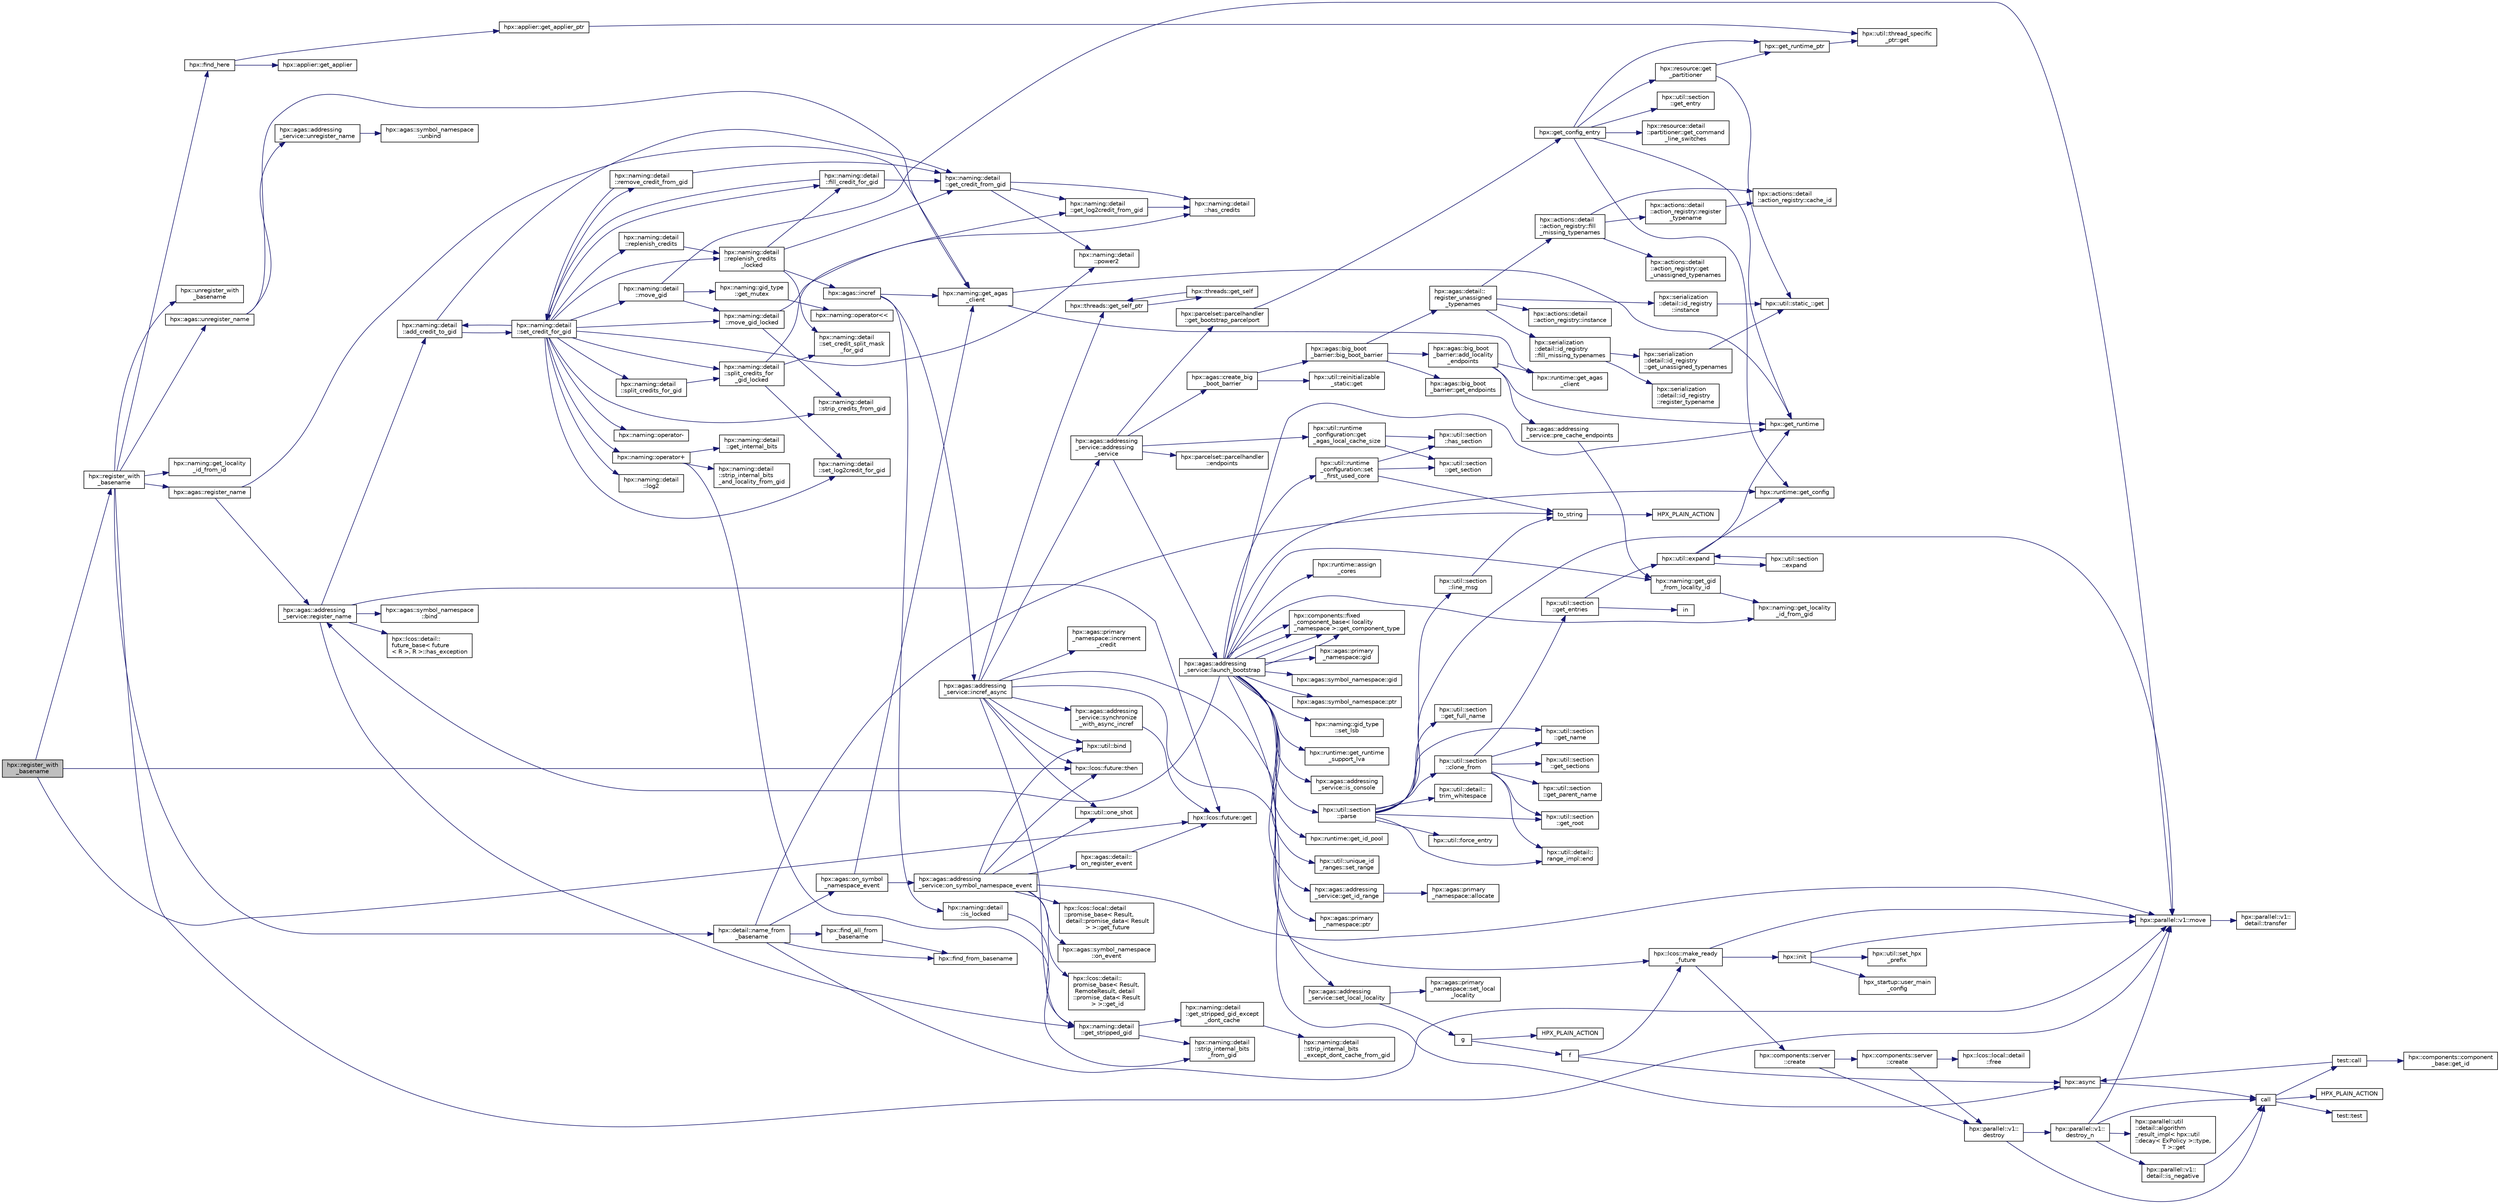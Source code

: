 digraph "hpx::register_with_basename"
{
  edge [fontname="Helvetica",fontsize="10",labelfontname="Helvetica",labelfontsize="10"];
  node [fontname="Helvetica",fontsize="10",shape=record];
  rankdir="LR";
  Node15398 [label="hpx::register_with\l_basename",height=0.2,width=0.4,color="black", fillcolor="grey75", style="filled", fontcolor="black"];
  Node15398 -> Node15399 [color="midnightblue",fontsize="10",style="solid",fontname="Helvetica"];
  Node15399 [label="hpx::lcos::future::then",height=0.2,width=0.4,color="black", fillcolor="white", style="filled",URL="$d0/d33/classhpx_1_1lcos_1_1future.html#a17045dee172c36e208b2cbd400fa8797"];
  Node15398 -> Node15400 [color="midnightblue",fontsize="10",style="solid",fontname="Helvetica"];
  Node15400 [label="hpx::register_with\l_basename",height=0.2,width=0.4,color="black", fillcolor="white", style="filled",URL="$d8/d83/namespacehpx.html#acf88178dc8c98cb0d7396325b3ccffdd",tooltip="Register the given id using the given base name. "];
  Node15400 -> Node15401 [color="midnightblue",fontsize="10",style="solid",fontname="Helvetica"];
  Node15401 [label="hpx::naming::get_locality\l_id_from_id",height=0.2,width=0.4,color="black", fillcolor="white", style="filled",URL="$d4/dc9/namespacehpx_1_1naming.html#af568527a84c2ea192f494afa8a236e8c"];
  Node15400 -> Node15402 [color="midnightblue",fontsize="10",style="solid",fontname="Helvetica"];
  Node15402 [label="hpx::find_here",height=0.2,width=0.4,color="black", fillcolor="white", style="filled",URL="$d8/d83/namespacehpx.html#af07c1b6e26bcdfb1138643a1a2133cf4",tooltip="Return the global id representing this locality. "];
  Node15402 -> Node15403 [color="midnightblue",fontsize="10",style="solid",fontname="Helvetica"];
  Node15403 [label="hpx::applier::get_applier_ptr",height=0.2,width=0.4,color="black", fillcolor="white", style="filled",URL="$d8/dcb/namespacehpx_1_1applier.html#a617483cf2b77ad3a0aa428ade7b35299"];
  Node15403 -> Node15404 [color="midnightblue",fontsize="10",style="solid",fontname="Helvetica"];
  Node15404 [label="hpx::util::thread_specific\l_ptr::get",height=0.2,width=0.4,color="black", fillcolor="white", style="filled",URL="$d4/d4c/structhpx_1_1util_1_1thread__specific__ptr.html#a3b27d8520710478aa41d1f74206bdba9"];
  Node15402 -> Node15405 [color="midnightblue",fontsize="10",style="solid",fontname="Helvetica"];
  Node15405 [label="hpx::applier::get_applier",height=0.2,width=0.4,color="black", fillcolor="white", style="filled",URL="$d8/dcb/namespacehpx_1_1applier.html#aba1147ab54a476403b37f20a39b1e239"];
  Node15400 -> Node15406 [color="midnightblue",fontsize="10",style="solid",fontname="Helvetica"];
  Node15406 [label="hpx::detail::name_from\l_basename",height=0.2,width=0.4,color="black", fillcolor="white", style="filled",URL="$d5/dbe/namespacehpx_1_1detail.html#a17936e745575748af23abfcf86ea8961"];
  Node15406 -> Node15407 [color="midnightblue",fontsize="10",style="solid",fontname="Helvetica"];
  Node15407 [label="to_string",height=0.2,width=0.4,color="black", fillcolor="white", style="filled",URL="$d4/d2c/make__continuation__1615_8cpp.html#acbdae3e81403e1ffc527c18dc1cd51dd"];
  Node15407 -> Node15408 [color="midnightblue",fontsize="10",style="solid",fontname="Helvetica"];
  Node15408 [label="HPX_PLAIN_ACTION",height=0.2,width=0.4,color="black", fillcolor="white", style="filled",URL="$d4/d2c/make__continuation__1615_8cpp.html#a8b2f8a7c58b490fcb1260f36bac46541"];
  Node15406 -> Node15409 [color="midnightblue",fontsize="10",style="solid",fontname="Helvetica"];
  Node15409 [label="hpx::find_all_from\l_basename",height=0.2,width=0.4,color="black", fillcolor="white", style="filled",URL="$d8/d83/namespacehpx.html#acde05ad9cc5b5ed75cc4dccf33537c5a"];
  Node15409 -> Node15410 [color="midnightblue",fontsize="10",style="solid",fontname="Helvetica"];
  Node15410 [label="hpx::find_from_basename",height=0.2,width=0.4,color="black", fillcolor="white", style="filled",URL="$d8/d83/namespacehpx.html#a47c8bdc52ad959f867dc5675f915d3dc"];
  Node15406 -> Node15411 [color="midnightblue",fontsize="10",style="solid",fontname="Helvetica"];
  Node15411 [label="hpx::agas::on_symbol\l_namespace_event",height=0.2,width=0.4,color="black", fillcolor="white", style="filled",URL="$dc/d54/namespacehpx_1_1agas.html#a3d33611dd6e2ec4d76c44953b466b7dc"];
  Node15411 -> Node15412 [color="midnightblue",fontsize="10",style="solid",fontname="Helvetica"];
  Node15412 [label="hpx::naming::get_agas\l_client",height=0.2,width=0.4,color="black", fillcolor="white", style="filled",URL="$d4/dc9/namespacehpx_1_1naming.html#a0408fffd5d34b620712a801b0ae3b032"];
  Node15412 -> Node15413 [color="midnightblue",fontsize="10",style="solid",fontname="Helvetica"];
  Node15413 [label="hpx::get_runtime",height=0.2,width=0.4,color="black", fillcolor="white", style="filled",URL="$d8/d83/namespacehpx.html#aef902cc6c7dd3b9fbadf34d1e850a070"];
  Node15412 -> Node15414 [color="midnightblue",fontsize="10",style="solid",fontname="Helvetica"];
  Node15414 [label="hpx::runtime::get_agas\l_client",height=0.2,width=0.4,color="black", fillcolor="white", style="filled",URL="$d0/d7b/classhpx_1_1runtime.html#aeb5dddd30d6b9861669af8ad44d1a96a"];
  Node15411 -> Node15415 [color="midnightblue",fontsize="10",style="solid",fontname="Helvetica"];
  Node15415 [label="hpx::agas::addressing\l_service::on_symbol_namespace_event",height=0.2,width=0.4,color="black", fillcolor="white", style="filled",URL="$db/d58/structhpx_1_1agas_1_1addressing__service.html#a88606ead360b593985197f6c07329692",tooltip="Install a listener for a given symbol namespace event. "];
  Node15415 -> Node15416 [color="midnightblue",fontsize="10",style="solid",fontname="Helvetica"];
  Node15416 [label="hpx::lcos::local::detail\l::promise_base\< Result,\l detail::promise_data\< Result\l \> \>::get_future",height=0.2,width=0.4,color="black", fillcolor="white", style="filled",URL="$d5/da1/classhpx_1_1lcos_1_1local_1_1detail_1_1promise__base.html#a941a7057c3296a4c06ecbbb5032146a2"];
  Node15415 -> Node15417 [color="midnightblue",fontsize="10",style="solid",fontname="Helvetica"];
  Node15417 [label="hpx::agas::symbol_namespace\l::on_event",height=0.2,width=0.4,color="black", fillcolor="white", style="filled",URL="$dd/d5e/structhpx_1_1agas_1_1symbol__namespace.html#a6b674b8ace2bc447c36435a9e83db6fd"];
  Node15415 -> Node15418 [color="midnightblue",fontsize="10",style="solid",fontname="Helvetica"];
  Node15418 [label="hpx::lcos::detail::\lpromise_base\< Result,\l RemoteResult, detail\l::promise_data\< Result\l \> \>::get_id",height=0.2,width=0.4,color="black", fillcolor="white", style="filled",URL="$d4/def/classhpx_1_1lcos_1_1detail_1_1promise__base.html#a2517464a9b53f71a7531c5cf75323ef5"];
  Node15415 -> Node15399 [color="midnightblue",fontsize="10",style="solid",fontname="Helvetica"];
  Node15415 -> Node15419 [color="midnightblue",fontsize="10",style="solid",fontname="Helvetica"];
  Node15419 [label="hpx::util::bind",height=0.2,width=0.4,color="black", fillcolor="white", style="filled",URL="$df/dad/namespacehpx_1_1util.html#ad844caedf82a0173d6909d910c3e48c6"];
  Node15415 -> Node15420 [color="midnightblue",fontsize="10",style="solid",fontname="Helvetica"];
  Node15420 [label="hpx::util::one_shot",height=0.2,width=0.4,color="black", fillcolor="white", style="filled",URL="$df/dad/namespacehpx_1_1util.html#a273e61be42a72415291e0ec0a4f28c7a"];
  Node15415 -> Node15421 [color="midnightblue",fontsize="10",style="solid",fontname="Helvetica"];
  Node15421 [label="hpx::agas::detail::\lon_register_event",height=0.2,width=0.4,color="black", fillcolor="white", style="filled",URL="$dd/dd0/namespacehpx_1_1agas_1_1detail.html#a1739a936c5bfb2f0917f5151ddd2e5b5"];
  Node15421 -> Node15422 [color="midnightblue",fontsize="10",style="solid",fontname="Helvetica"];
  Node15422 [label="hpx::lcos::future::get",height=0.2,width=0.4,color="black", fillcolor="white", style="filled",URL="$d0/d33/classhpx_1_1lcos_1_1future.html#a8c28269486d5620ac48af349f17bb41c"];
  Node15415 -> Node15423 [color="midnightblue",fontsize="10",style="solid",fontname="Helvetica"];
  Node15423 [label="hpx::parallel::v1::move",height=0.2,width=0.4,color="black", fillcolor="white", style="filled",URL="$db/db9/namespacehpx_1_1parallel_1_1v1.html#aa7c4ede081ce786c9d1eb1adff495cfc"];
  Node15423 -> Node15424 [color="midnightblue",fontsize="10",style="solid",fontname="Helvetica"];
  Node15424 [label="hpx::parallel::v1::\ldetail::transfer",height=0.2,width=0.4,color="black", fillcolor="white", style="filled",URL="$d2/ddd/namespacehpx_1_1parallel_1_1v1_1_1detail.html#ab1b56a05e1885ca7cc7ffa1804dd2f3c"];
  Node15406 -> Node15423 [color="midnightblue",fontsize="10",style="solid",fontname="Helvetica"];
  Node15406 -> Node15410 [color="midnightblue",fontsize="10",style="solid",fontname="Helvetica"];
  Node15400 -> Node15425 [color="midnightblue",fontsize="10",style="solid",fontname="Helvetica"];
  Node15425 [label="hpx::agas::register_name",height=0.2,width=0.4,color="black", fillcolor="white", style="filled",URL="$dc/d54/namespacehpx_1_1agas.html#a3812793adbf5e7d8c6b468595ac0823f"];
  Node15425 -> Node15412 [color="midnightblue",fontsize="10",style="solid",fontname="Helvetica"];
  Node15425 -> Node15426 [color="midnightblue",fontsize="10",style="solid",fontname="Helvetica"];
  Node15426 [label="hpx::agas::addressing\l_service::register_name",height=0.2,width=0.4,color="black", fillcolor="white", style="filled",URL="$db/d58/structhpx_1_1agas_1_1addressing__service.html#a5929d7fd681a5ed692bfbeaa503fc32d",tooltip="Register a global name with a global address (id) "];
  Node15426 -> Node15427 [color="midnightblue",fontsize="10",style="solid",fontname="Helvetica"];
  Node15427 [label="hpx::agas::symbol_namespace\l::bind",height=0.2,width=0.4,color="black", fillcolor="white", style="filled",URL="$dd/d5e/structhpx_1_1agas_1_1symbol__namespace.html#a4c5b21f70ae191ad0169fe5ac06de532"];
  Node15426 -> Node15428 [color="midnightblue",fontsize="10",style="solid",fontname="Helvetica"];
  Node15428 [label="hpx::naming::detail\l::get_stripped_gid",height=0.2,width=0.4,color="black", fillcolor="white", style="filled",URL="$d5/d18/namespacehpx_1_1naming_1_1detail.html#ad3a849cb7ebd5dccf9aefadccc21dd89"];
  Node15428 -> Node15429 [color="midnightblue",fontsize="10",style="solid",fontname="Helvetica"];
  Node15429 [label="hpx::naming::detail\l::strip_internal_bits\l_from_gid",height=0.2,width=0.4,color="black", fillcolor="white", style="filled",URL="$d5/d18/namespacehpx_1_1naming_1_1detail.html#a95cca4d4bc82a9da3e804b225b03dfaf"];
  Node15428 -> Node15430 [color="midnightblue",fontsize="10",style="solid",fontname="Helvetica"];
  Node15430 [label="hpx::naming::detail\l::get_stripped_gid_except\l_dont_cache",height=0.2,width=0.4,color="black", fillcolor="white", style="filled",URL="$d5/d18/namespacehpx_1_1naming_1_1detail.html#a1ab848588112d0f7fac377a15692c9cc"];
  Node15430 -> Node15431 [color="midnightblue",fontsize="10",style="solid",fontname="Helvetica"];
  Node15431 [label="hpx::naming::detail\l::strip_internal_bits\l_except_dont_cache_from_gid",height=0.2,width=0.4,color="black", fillcolor="white", style="filled",URL="$d5/d18/namespacehpx_1_1naming_1_1detail.html#aabeb51a92376c6bfb9cf31bf9ff0c4cc"];
  Node15426 -> Node15432 [color="midnightblue",fontsize="10",style="solid",fontname="Helvetica"];
  Node15432 [label="hpx::lcos::detail::\lfuture_base\< future\l\< R \>, R \>::has_exception",height=0.2,width=0.4,color="black", fillcolor="white", style="filled",URL="$d5/dd7/classhpx_1_1lcos_1_1detail_1_1future__base.html#aa95b01f70ad95706ae420ff1db2e5b99"];
  Node15426 -> Node15422 [color="midnightblue",fontsize="10",style="solid",fontname="Helvetica"];
  Node15426 -> Node15433 [color="midnightblue",fontsize="10",style="solid",fontname="Helvetica"];
  Node15433 [label="hpx::naming::detail\l::add_credit_to_gid",height=0.2,width=0.4,color="black", fillcolor="white", style="filled",URL="$d5/d18/namespacehpx_1_1naming_1_1detail.html#ab13848a91587535a393be4def980e832"];
  Node15433 -> Node15434 [color="midnightblue",fontsize="10",style="solid",fontname="Helvetica"];
  Node15434 [label="hpx::naming::detail\l::get_credit_from_gid",height=0.2,width=0.4,color="black", fillcolor="white", style="filled",URL="$d5/d18/namespacehpx_1_1naming_1_1detail.html#ae3d27efe8c838d79e29020ed7c9fa25f"];
  Node15434 -> Node15435 [color="midnightblue",fontsize="10",style="solid",fontname="Helvetica"];
  Node15435 [label="hpx::naming::detail\l::has_credits",height=0.2,width=0.4,color="black", fillcolor="white", style="filled",URL="$d5/d18/namespacehpx_1_1naming_1_1detail.html#afb823cf706d95f298c25af22fe39653b"];
  Node15434 -> Node15436 [color="midnightblue",fontsize="10",style="solid",fontname="Helvetica"];
  Node15436 [label="hpx::naming::detail\l::power2",height=0.2,width=0.4,color="black", fillcolor="white", style="filled",URL="$d5/d18/namespacehpx_1_1naming_1_1detail.html#a084e318ac378f38778c0696da8cbdaac"];
  Node15434 -> Node15437 [color="midnightblue",fontsize="10",style="solid",fontname="Helvetica"];
  Node15437 [label="hpx::naming::detail\l::get_log2credit_from_gid",height=0.2,width=0.4,color="black", fillcolor="white", style="filled",URL="$d5/d18/namespacehpx_1_1naming_1_1detail.html#a65b5a75f9576e0c15d372d20f0ed37d0"];
  Node15437 -> Node15435 [color="midnightblue",fontsize="10",style="solid",fontname="Helvetica"];
  Node15433 -> Node15438 [color="midnightblue",fontsize="10",style="solid",fontname="Helvetica"];
  Node15438 [label="hpx::naming::detail\l::set_credit_for_gid",height=0.2,width=0.4,color="black", fillcolor="white", style="filled",URL="$d5/d18/namespacehpx_1_1naming_1_1detail.html#a87703193ff814a4e1c912e98e655ec51"];
  Node15438 -> Node15439 [color="midnightblue",fontsize="10",style="solid",fontname="Helvetica"];
  Node15439 [label="hpx::naming::detail\l::log2",height=0.2,width=0.4,color="black", fillcolor="white", style="filled",URL="$d5/d18/namespacehpx_1_1naming_1_1detail.html#a10b972e46f78f4f24d7843d6f8554b5b"];
  Node15438 -> Node15436 [color="midnightblue",fontsize="10",style="solid",fontname="Helvetica"];
  Node15438 -> Node15440 [color="midnightblue",fontsize="10",style="solid",fontname="Helvetica"];
  Node15440 [label="hpx::naming::detail\l::set_log2credit_for_gid",height=0.2,width=0.4,color="black", fillcolor="white", style="filled",URL="$d5/d18/namespacehpx_1_1naming_1_1detail.html#ac466e44115ff62134192cea0735b147e"];
  Node15438 -> Node15441 [color="midnightblue",fontsize="10",style="solid",fontname="Helvetica"];
  Node15441 [label="hpx::naming::detail\l::strip_credits_from_gid",height=0.2,width=0.4,color="black", fillcolor="white", style="filled",URL="$d5/d18/namespacehpx_1_1naming_1_1detail.html#a422b12b60e5f7844b224dd68cf8cae8e"];
  Node15438 -> Node15433 [color="midnightblue",fontsize="10",style="solid",fontname="Helvetica"];
  Node15438 -> Node15442 [color="midnightblue",fontsize="10",style="solid",fontname="Helvetica"];
  Node15442 [label="hpx::naming::detail\l::remove_credit_from_gid",height=0.2,width=0.4,color="black", fillcolor="white", style="filled",URL="$d5/d18/namespacehpx_1_1naming_1_1detail.html#a3ccb4b028c2c757c0fabdfe58ac07e47"];
  Node15442 -> Node15434 [color="midnightblue",fontsize="10",style="solid",fontname="Helvetica"];
  Node15442 -> Node15438 [color="midnightblue",fontsize="10",style="solid",fontname="Helvetica"];
  Node15438 -> Node15443 [color="midnightblue",fontsize="10",style="solid",fontname="Helvetica"];
  Node15443 [label="hpx::naming::detail\l::fill_credit_for_gid",height=0.2,width=0.4,color="black", fillcolor="white", style="filled",URL="$d5/d18/namespacehpx_1_1naming_1_1detail.html#a3ec890e6a5b5c8fbd21b11dfe7e50352"];
  Node15443 -> Node15434 [color="midnightblue",fontsize="10",style="solid",fontname="Helvetica"];
  Node15443 -> Node15438 [color="midnightblue",fontsize="10",style="solid",fontname="Helvetica"];
  Node15438 -> Node15444 [color="midnightblue",fontsize="10",style="solid",fontname="Helvetica"];
  Node15444 [label="hpx::naming::detail\l::move_gid",height=0.2,width=0.4,color="black", fillcolor="white", style="filled",URL="$d5/d18/namespacehpx_1_1naming_1_1detail.html#aade6b5eb4f9361377b0a427cd8bffdca"];
  Node15444 -> Node15445 [color="midnightblue",fontsize="10",style="solid",fontname="Helvetica"];
  Node15445 [label="hpx::naming::gid_type\l::get_mutex",height=0.2,width=0.4,color="black", fillcolor="white", style="filled",URL="$d3/d67/structhpx_1_1naming_1_1gid__type.html#a25f1f7d247b4ec6e77e577400bbbc18f"];
  Node15445 -> Node15446 [color="midnightblue",fontsize="10",style="solid",fontname="Helvetica"];
  Node15446 [label="hpx::naming::operator\<\<",height=0.2,width=0.4,color="black", fillcolor="white", style="filled",URL="$d4/dc9/namespacehpx_1_1naming.html#ad9103d927583be9fcc218e045ad2a6e6"];
  Node15444 -> Node15447 [color="midnightblue",fontsize="10",style="solid",fontname="Helvetica"];
  Node15447 [label="hpx::naming::detail\l::move_gid_locked",height=0.2,width=0.4,color="black", fillcolor="white", style="filled",URL="$d5/d18/namespacehpx_1_1naming_1_1detail.html#ade50f3a7ea7970594a107017d9781f45"];
  Node15447 -> Node15435 [color="midnightblue",fontsize="10",style="solid",fontname="Helvetica"];
  Node15447 -> Node15441 [color="midnightblue",fontsize="10",style="solid",fontname="Helvetica"];
  Node15444 -> Node15423 [color="midnightblue",fontsize="10",style="solid",fontname="Helvetica"];
  Node15438 -> Node15447 [color="midnightblue",fontsize="10",style="solid",fontname="Helvetica"];
  Node15438 -> Node15448 [color="midnightblue",fontsize="10",style="solid",fontname="Helvetica"];
  Node15448 [label="hpx::naming::detail\l::replenish_credits",height=0.2,width=0.4,color="black", fillcolor="white", style="filled",URL="$d5/d18/namespacehpx_1_1naming_1_1detail.html#aab806d937bd01894af129d3d3cbb22f4"];
  Node15448 -> Node15449 [color="midnightblue",fontsize="10",style="solid",fontname="Helvetica"];
  Node15449 [label="hpx::naming::detail\l::replenish_credits\l_locked",height=0.2,width=0.4,color="black", fillcolor="white", style="filled",URL="$d5/d18/namespacehpx_1_1naming_1_1detail.html#a011ed4fa9a2f4d4319adc54943fa03d6"];
  Node15449 -> Node15434 [color="midnightblue",fontsize="10",style="solid",fontname="Helvetica"];
  Node15449 -> Node15443 [color="midnightblue",fontsize="10",style="solid",fontname="Helvetica"];
  Node15449 -> Node15450 [color="midnightblue",fontsize="10",style="solid",fontname="Helvetica"];
  Node15450 [label="hpx::naming::detail\l::set_credit_split_mask\l_for_gid",height=0.2,width=0.4,color="black", fillcolor="white", style="filled",URL="$d5/d18/namespacehpx_1_1naming_1_1detail.html#a514fb4fd603d267bd438c27ea2fb1e7d"];
  Node15449 -> Node15451 [color="midnightblue",fontsize="10",style="solid",fontname="Helvetica"];
  Node15451 [label="hpx::agas::incref",height=0.2,width=0.4,color="black", fillcolor="white", style="filled",URL="$dc/d54/namespacehpx_1_1agas.html#aad81d2ea721c1a5692e243ef07bf164f"];
  Node15451 -> Node15452 [color="midnightblue",fontsize="10",style="solid",fontname="Helvetica"];
  Node15452 [label="hpx::naming::detail\l::is_locked",height=0.2,width=0.4,color="black", fillcolor="white", style="filled",URL="$d5/d18/namespacehpx_1_1naming_1_1detail.html#a721ab5a11bd11a37b0c905ea3fe0a6d7"];
  Node15452 -> Node15428 [color="midnightblue",fontsize="10",style="solid",fontname="Helvetica"];
  Node15451 -> Node15412 [color="midnightblue",fontsize="10",style="solid",fontname="Helvetica"];
  Node15451 -> Node15453 [color="midnightblue",fontsize="10",style="solid",fontname="Helvetica"];
  Node15453 [label="hpx::agas::addressing\l_service::incref_async",height=0.2,width=0.4,color="black", fillcolor="white", style="filled",URL="$db/d58/structhpx_1_1agas_1_1addressing__service.html#adae9df2634cf648f129f203c3678c1c1",tooltip="Increment the global reference count for the given id. "];
  Node15453 -> Node15428 [color="midnightblue",fontsize="10",style="solid",fontname="Helvetica"];
  Node15453 -> Node15454 [color="midnightblue",fontsize="10",style="solid",fontname="Helvetica"];
  Node15454 [label="hpx::threads::get_self_ptr",height=0.2,width=0.4,color="black", fillcolor="white", style="filled",URL="$d7/d28/namespacehpx_1_1threads.html#a22877ae347ad884cde3a51397dad6c53"];
  Node15454 -> Node15455 [color="midnightblue",fontsize="10",style="solid",fontname="Helvetica"];
  Node15455 [label="hpx::threads::get_self",height=0.2,width=0.4,color="black", fillcolor="white", style="filled",URL="$d7/d28/namespacehpx_1_1threads.html#a07daf4d6d29233f20d66d41ab7b5b8e8"];
  Node15455 -> Node15454 [color="midnightblue",fontsize="10",style="solid",fontname="Helvetica"];
  Node15453 -> Node15456 [color="midnightblue",fontsize="10",style="solid",fontname="Helvetica"];
  Node15456 [label="hpx::agas::addressing\l_service::addressing\l_service",height=0.2,width=0.4,color="black", fillcolor="white", style="filled",URL="$db/d58/structhpx_1_1agas_1_1addressing__service.html#a4cd885b12c530009f44f7372c197d54f"];
  Node15456 -> Node15457 [color="midnightblue",fontsize="10",style="solid",fontname="Helvetica"];
  Node15457 [label="hpx::util::runtime\l_configuration::get\l_agas_local_cache_size",height=0.2,width=0.4,color="black", fillcolor="white", style="filled",URL="$d8/d70/classhpx_1_1util_1_1runtime__configuration.html#a5fc409d10bc5e063fde7992fb2d8eefe"];
  Node15457 -> Node15458 [color="midnightblue",fontsize="10",style="solid",fontname="Helvetica"];
  Node15458 [label="hpx::util::section\l::has_section",height=0.2,width=0.4,color="black", fillcolor="white", style="filled",URL="$dd/de4/classhpx_1_1util_1_1section.html#a2ef0091925e5c2e3fda235bff644cdb4"];
  Node15457 -> Node15459 [color="midnightblue",fontsize="10",style="solid",fontname="Helvetica"];
  Node15459 [label="hpx::util::section\l::get_section",height=0.2,width=0.4,color="black", fillcolor="white", style="filled",URL="$dd/de4/classhpx_1_1util_1_1section.html#a3506cc01fb5453b2176f4747352c5517"];
  Node15456 -> Node15460 [color="midnightblue",fontsize="10",style="solid",fontname="Helvetica"];
  Node15460 [label="hpx::parcelset::parcelhandler\l::get_bootstrap_parcelport",height=0.2,width=0.4,color="black", fillcolor="white", style="filled",URL="$d4/d2f/classhpx_1_1parcelset_1_1parcelhandler.html#aac412291f000080f2496f288b97b7859"];
  Node15460 -> Node15461 [color="midnightblue",fontsize="10",style="solid",fontname="Helvetica"];
  Node15461 [label="hpx::get_config_entry",height=0.2,width=0.4,color="black", fillcolor="white", style="filled",URL="$d8/d83/namespacehpx.html#a097240e6744bc8905f708932da401835",tooltip="Retrieve the string value of a configuration entry given by key. "];
  Node15461 -> Node15462 [color="midnightblue",fontsize="10",style="solid",fontname="Helvetica"];
  Node15462 [label="hpx::get_runtime_ptr",height=0.2,width=0.4,color="black", fillcolor="white", style="filled",URL="$d8/d83/namespacehpx.html#af29daf2bb3e01b4d6495a1742b6cce64"];
  Node15462 -> Node15404 [color="midnightblue",fontsize="10",style="solid",fontname="Helvetica"];
  Node15461 -> Node15413 [color="midnightblue",fontsize="10",style="solid",fontname="Helvetica"];
  Node15461 -> Node15463 [color="midnightblue",fontsize="10",style="solid",fontname="Helvetica"];
  Node15463 [label="hpx::runtime::get_config",height=0.2,width=0.4,color="black", fillcolor="white", style="filled",URL="$d0/d7b/classhpx_1_1runtime.html#a0bfe0241e54b1fe1dd4ec181d944de43",tooltip="access configuration information "];
  Node15461 -> Node15464 [color="midnightblue",fontsize="10",style="solid",fontname="Helvetica"];
  Node15464 [label="hpx::util::section\l::get_entry",height=0.2,width=0.4,color="black", fillcolor="white", style="filled",URL="$dd/de4/classhpx_1_1util_1_1section.html#a02ac2ca2a4490347405dec03df46af88"];
  Node15461 -> Node15465 [color="midnightblue",fontsize="10",style="solid",fontname="Helvetica"];
  Node15465 [label="hpx::resource::get\l_partitioner",height=0.2,width=0.4,color="black", fillcolor="white", style="filled",URL="$dd/da5/namespacehpx_1_1resource.html#af91354c369d9a22a00581d6b6da7d0ee"];
  Node15465 -> Node15466 [color="midnightblue",fontsize="10",style="solid",fontname="Helvetica"];
  Node15466 [label="hpx::util::static_::get",height=0.2,width=0.4,color="black", fillcolor="white", style="filled",URL="$d3/dbb/structhpx_1_1util_1_1static__.html#a2967c633948a3bf17a3b5405ef5a8318"];
  Node15465 -> Node15462 [color="midnightblue",fontsize="10",style="solid",fontname="Helvetica"];
  Node15461 -> Node15467 [color="midnightblue",fontsize="10",style="solid",fontname="Helvetica"];
  Node15467 [label="hpx::resource::detail\l::partitioner::get_command\l_line_switches",height=0.2,width=0.4,color="black", fillcolor="white", style="filled",URL="$d0/dab/classhpx_1_1resource_1_1detail_1_1partitioner.html#a16fe01dd59b2c89bd556788b5713522e"];
  Node15456 -> Node15468 [color="midnightblue",fontsize="10",style="solid",fontname="Helvetica"];
  Node15468 [label="hpx::agas::create_big\l_boot_barrier",height=0.2,width=0.4,color="black", fillcolor="white", style="filled",URL="$dc/d54/namespacehpx_1_1agas.html#a272f64deb448ea9613501a5b3458a57f"];
  Node15468 -> Node15469 [color="midnightblue",fontsize="10",style="solid",fontname="Helvetica"];
  Node15469 [label="hpx::util::reinitializable\l_static::get",height=0.2,width=0.4,color="black", fillcolor="white", style="filled",URL="$d2/db7/structhpx_1_1util_1_1reinitializable__static.html#a2c616d22a193ed9d3b0b58d4203b3809"];
  Node15468 -> Node15470 [color="midnightblue",fontsize="10",style="solid",fontname="Helvetica"];
  Node15470 [label="hpx::agas::big_boot\l_barrier::big_boot_barrier",height=0.2,width=0.4,color="black", fillcolor="white", style="filled",URL="$d8/db6/structhpx_1_1agas_1_1big__boot__barrier.html#ab00f39b77e1ae054dddeab796ac49a07"];
  Node15470 -> Node15471 [color="midnightblue",fontsize="10",style="solid",fontname="Helvetica"];
  Node15471 [label="hpx::agas::detail::\lregister_unassigned\l_typenames",height=0.2,width=0.4,color="black", fillcolor="white", style="filled",URL="$dd/dd0/namespacehpx_1_1agas_1_1detail.html#a69a4d9fbe321b26f2eeeacaae98c05bb"];
  Node15471 -> Node15472 [color="midnightblue",fontsize="10",style="solid",fontname="Helvetica"];
  Node15472 [label="hpx::serialization\l::detail::id_registry\l::instance",height=0.2,width=0.4,color="black", fillcolor="white", style="filled",URL="$dc/d9a/classhpx_1_1serialization_1_1detail_1_1id__registry.html#ab5118609f28337b2a71e7ac63399a2dc"];
  Node15472 -> Node15466 [color="midnightblue",fontsize="10",style="solid",fontname="Helvetica"];
  Node15471 -> Node15473 [color="midnightblue",fontsize="10",style="solid",fontname="Helvetica"];
  Node15473 [label="hpx::serialization\l::detail::id_registry\l::fill_missing_typenames",height=0.2,width=0.4,color="black", fillcolor="white", style="filled",URL="$dc/d9a/classhpx_1_1serialization_1_1detail_1_1id__registry.html#a80cd98a900de5a5347cf51ab710ed1be"];
  Node15473 -> Node15474 [color="midnightblue",fontsize="10",style="solid",fontname="Helvetica"];
  Node15474 [label="hpx::serialization\l::detail::id_registry\l::get_unassigned_typenames",height=0.2,width=0.4,color="black", fillcolor="white", style="filled",URL="$dc/d9a/classhpx_1_1serialization_1_1detail_1_1id__registry.html#a667f38001517e0031e3421b1f6719baf"];
  Node15474 -> Node15466 [color="midnightblue",fontsize="10",style="solid",fontname="Helvetica"];
  Node15473 -> Node15475 [color="midnightblue",fontsize="10",style="solid",fontname="Helvetica"];
  Node15475 [label="hpx::serialization\l::detail::id_registry\l::register_typename",height=0.2,width=0.4,color="black", fillcolor="white", style="filled",URL="$dc/d9a/classhpx_1_1serialization_1_1detail_1_1id__registry.html#a3ecf46288bd104ca800605842a269fd6"];
  Node15471 -> Node15476 [color="midnightblue",fontsize="10",style="solid",fontname="Helvetica"];
  Node15476 [label="hpx::actions::detail\l::action_registry::instance",height=0.2,width=0.4,color="black", fillcolor="white", style="filled",URL="$d6/d07/structhpx_1_1actions_1_1detail_1_1action__registry.html#a4d8a8074f8a91fdc5a62e8067ef6472c"];
  Node15471 -> Node15477 [color="midnightblue",fontsize="10",style="solid",fontname="Helvetica"];
  Node15477 [label="hpx::actions::detail\l::action_registry::fill\l_missing_typenames",height=0.2,width=0.4,color="black", fillcolor="white", style="filled",URL="$d6/d07/structhpx_1_1actions_1_1detail_1_1action__registry.html#ad0b2659af6636d76d4b39d64eac81e3c"];
  Node15477 -> Node15478 [color="midnightblue",fontsize="10",style="solid",fontname="Helvetica"];
  Node15478 [label="hpx::actions::detail\l::action_registry::get\l_unassigned_typenames",height=0.2,width=0.4,color="black", fillcolor="white", style="filled",URL="$d6/d07/structhpx_1_1actions_1_1detail_1_1action__registry.html#a5216619c74ba5ee2d7a82626fe3f42cd"];
  Node15477 -> Node15479 [color="midnightblue",fontsize="10",style="solid",fontname="Helvetica"];
  Node15479 [label="hpx::actions::detail\l::action_registry::register\l_typename",height=0.2,width=0.4,color="black", fillcolor="white", style="filled",URL="$d6/d07/structhpx_1_1actions_1_1detail_1_1action__registry.html#a7352d14b8ad4d97a880c8ff247f0e04a"];
  Node15479 -> Node15480 [color="midnightblue",fontsize="10",style="solid",fontname="Helvetica"];
  Node15480 [label="hpx::actions::detail\l::action_registry::cache_id",height=0.2,width=0.4,color="black", fillcolor="white", style="filled",URL="$d6/d07/structhpx_1_1actions_1_1detail_1_1action__registry.html#a241539d91aa05a0cb41e6949b4f7ffb6"];
  Node15477 -> Node15480 [color="midnightblue",fontsize="10",style="solid",fontname="Helvetica"];
  Node15470 -> Node15481 [color="midnightblue",fontsize="10",style="solid",fontname="Helvetica"];
  Node15481 [label="hpx::agas::big_boot\l_barrier::add_locality\l_endpoints",height=0.2,width=0.4,color="black", fillcolor="white", style="filled",URL="$d8/db6/structhpx_1_1agas_1_1big__boot__barrier.html#aedb4d5066f5ee188b4b2e7476bde8f35"];
  Node15481 -> Node15413 [color="midnightblue",fontsize="10",style="solid",fontname="Helvetica"];
  Node15481 -> Node15414 [color="midnightblue",fontsize="10",style="solid",fontname="Helvetica"];
  Node15481 -> Node15482 [color="midnightblue",fontsize="10",style="solid",fontname="Helvetica"];
  Node15482 [label="hpx::agas::addressing\l_service::pre_cache_endpoints",height=0.2,width=0.4,color="black", fillcolor="white", style="filled",URL="$db/d58/structhpx_1_1agas_1_1addressing__service.html#a9384e7f70c49705ea11e55718c144ee4"];
  Node15482 -> Node15483 [color="midnightblue",fontsize="10",style="solid",fontname="Helvetica"];
  Node15483 [label="hpx::naming::get_gid\l_from_locality_id",height=0.2,width=0.4,color="black", fillcolor="white", style="filled",URL="$d4/dc9/namespacehpx_1_1naming.html#ae50a3ecdb5854b6a25a556ebc9830541"];
  Node15483 -> Node15484 [color="midnightblue",fontsize="10",style="solid",fontname="Helvetica"];
  Node15484 [label="hpx::naming::get_locality\l_id_from_gid",height=0.2,width=0.4,color="black", fillcolor="white", style="filled",URL="$d4/dc9/namespacehpx_1_1naming.html#a7fd43037784560bd04fda9b49e33529f"];
  Node15470 -> Node15485 [color="midnightblue",fontsize="10",style="solid",fontname="Helvetica"];
  Node15485 [label="hpx::agas::big_boot\l_barrier::get_endpoints",height=0.2,width=0.4,color="black", fillcolor="white", style="filled",URL="$d8/db6/structhpx_1_1agas_1_1big__boot__barrier.html#a019606b912a47e77062cd7de28adb428"];
  Node15456 -> Node15486 [color="midnightblue",fontsize="10",style="solid",fontname="Helvetica"];
  Node15486 [label="hpx::parcelset::parcelhandler\l::endpoints",height=0.2,width=0.4,color="black", fillcolor="white", style="filled",URL="$d4/d2f/classhpx_1_1parcelset_1_1parcelhandler.html#a7a79973ee047c9a655e7517b89d78558",tooltip="return the endpoints associated with this parcelhandler "];
  Node15456 -> Node15487 [color="midnightblue",fontsize="10",style="solid",fontname="Helvetica"];
  Node15487 [label="hpx::agas::addressing\l_service::launch_bootstrap",height=0.2,width=0.4,color="black", fillcolor="white", style="filled",URL="$db/d58/structhpx_1_1agas_1_1addressing__service.html#a664380be3597d3ca31677b2ae5800e76"];
  Node15487 -> Node15488 [color="midnightblue",fontsize="10",style="solid",fontname="Helvetica"];
  Node15488 [label="hpx::agas::primary\l_namespace::ptr",height=0.2,width=0.4,color="black", fillcolor="white", style="filled",URL="$d1/d43/structhpx_1_1agas_1_1primary__namespace.html#a977601f2c79f10b3aef3db56fb3aad0d"];
  Node15487 -> Node15413 [color="midnightblue",fontsize="10",style="solid",fontname="Helvetica"];
  Node15487 -> Node15483 [color="midnightblue",fontsize="10",style="solid",fontname="Helvetica"];
  Node15487 -> Node15489 [color="midnightblue",fontsize="10",style="solid",fontname="Helvetica"];
  Node15489 [label="hpx::agas::addressing\l_service::set_local_locality",height=0.2,width=0.4,color="black", fillcolor="white", style="filled",URL="$db/d58/structhpx_1_1agas_1_1addressing__service.html#a262a9982f31caacd5c605b643f2cc081"];
  Node15489 -> Node15490 [color="midnightblue",fontsize="10",style="solid",fontname="Helvetica"];
  Node15490 [label="g",height=0.2,width=0.4,color="black", fillcolor="white", style="filled",URL="$da/d17/cxx11__noexcept_8cpp.html#a96f5ebe659f57f5faa7343c54f8ea39a"];
  Node15490 -> Node15491 [color="midnightblue",fontsize="10",style="solid",fontname="Helvetica"];
  Node15491 [label="f",height=0.2,width=0.4,color="black", fillcolor="white", style="filled",URL="$d4/d13/async__unwrap__1037_8cpp.html#a02a6b0b4f77af9f69a841dc8262b0cd0"];
  Node15491 -> Node15492 [color="midnightblue",fontsize="10",style="solid",fontname="Helvetica"];
  Node15492 [label="hpx::async",height=0.2,width=0.4,color="black", fillcolor="white", style="filled",URL="$d8/d83/namespacehpx.html#acb7d8e37b73b823956ce144f9a57eaa4"];
  Node15492 -> Node15493 [color="midnightblue",fontsize="10",style="solid",fontname="Helvetica"];
  Node15493 [label="call",height=0.2,width=0.4,color="black", fillcolor="white", style="filled",URL="$d2/d67/promise__1620_8cpp.html#a58357f0b82bc761e1d0b9091ed563a70"];
  Node15493 -> Node15494 [color="midnightblue",fontsize="10",style="solid",fontname="Helvetica"];
  Node15494 [label="test::test",height=0.2,width=0.4,color="black", fillcolor="white", style="filled",URL="$d8/d89/structtest.html#ab42d5ece712d716b04cb3f686f297a26"];
  Node15493 -> Node15495 [color="midnightblue",fontsize="10",style="solid",fontname="Helvetica"];
  Node15495 [label="HPX_PLAIN_ACTION",height=0.2,width=0.4,color="black", fillcolor="white", style="filled",URL="$d2/d67/promise__1620_8cpp.html#ab96aab827a4b1fcaf66cfe0ba83fef23"];
  Node15493 -> Node15496 [color="midnightblue",fontsize="10",style="solid",fontname="Helvetica"];
  Node15496 [label="test::call",height=0.2,width=0.4,color="black", fillcolor="white", style="filled",URL="$d8/d89/structtest.html#aeb29e7ed6518b9426ccf1344c52620ae"];
  Node15496 -> Node15492 [color="midnightblue",fontsize="10",style="solid",fontname="Helvetica"];
  Node15496 -> Node15497 [color="midnightblue",fontsize="10",style="solid",fontname="Helvetica"];
  Node15497 [label="hpx::components::component\l_base::get_id",height=0.2,width=0.4,color="black", fillcolor="white", style="filled",URL="$d2/de6/classhpx_1_1components_1_1component__base.html#a4c8fd93514039bdf01c48d66d82b19cd"];
  Node15491 -> Node15498 [color="midnightblue",fontsize="10",style="solid",fontname="Helvetica"];
  Node15498 [label="hpx::lcos::make_ready\l_future",height=0.2,width=0.4,color="black", fillcolor="white", style="filled",URL="$d2/dc9/namespacehpx_1_1lcos.html#a42997564ddfde91d475b8a2cea8f53e4"];
  Node15498 -> Node15499 [color="midnightblue",fontsize="10",style="solid",fontname="Helvetica"];
  Node15499 [label="hpx::init",height=0.2,width=0.4,color="black", fillcolor="white", style="filled",URL="$d8/d83/namespacehpx.html#a3c694ea960b47c56b33351ba16e3d76b",tooltip="Main entry point for launching the HPX runtime system. "];
  Node15499 -> Node15500 [color="midnightblue",fontsize="10",style="solid",fontname="Helvetica"];
  Node15500 [label="hpx::util::set_hpx\l_prefix",height=0.2,width=0.4,color="black", fillcolor="white", style="filled",URL="$df/dad/namespacehpx_1_1util.html#ae40a23c1ba0a48d9304dcf717a95793e"];
  Node15499 -> Node15501 [color="midnightblue",fontsize="10",style="solid",fontname="Helvetica"];
  Node15501 [label="hpx_startup::user_main\l_config",height=0.2,width=0.4,color="black", fillcolor="white", style="filled",URL="$d3/dd2/namespacehpx__startup.html#aaac571d88bd3912a4225a23eb3261637"];
  Node15499 -> Node15423 [color="midnightblue",fontsize="10",style="solid",fontname="Helvetica"];
  Node15498 -> Node15502 [color="midnightblue",fontsize="10",style="solid",fontname="Helvetica"];
  Node15502 [label="hpx::components::server\l::create",height=0.2,width=0.4,color="black", fillcolor="white", style="filled",URL="$d2/da2/namespacehpx_1_1components_1_1server.html#ac776c89f3d68ceb910e8cee9fa937ab4",tooltip="Create arrays of components using their default constructor. "];
  Node15502 -> Node15503 [color="midnightblue",fontsize="10",style="solid",fontname="Helvetica"];
  Node15503 [label="hpx::components::server\l::create",height=0.2,width=0.4,color="black", fillcolor="white", style="filled",URL="$d2/da2/namespacehpx_1_1components_1_1server.html#a77d26de181c97b444565e230577981bd"];
  Node15503 -> Node15504 [color="midnightblue",fontsize="10",style="solid",fontname="Helvetica"];
  Node15504 [label="hpx::lcos::local::detail\l::free",height=0.2,width=0.4,color="black", fillcolor="white", style="filled",URL="$d4/dcb/namespacehpx_1_1lcos_1_1local_1_1detail.html#a55a940f019734e9bb045dc123cd80e48"];
  Node15503 -> Node15505 [color="midnightblue",fontsize="10",style="solid",fontname="Helvetica"];
  Node15505 [label="hpx::parallel::v1::\ldestroy",height=0.2,width=0.4,color="black", fillcolor="white", style="filled",URL="$db/db9/namespacehpx_1_1parallel_1_1v1.html#acf303558375048e8a7cc9a2c2e09477f"];
  Node15505 -> Node15493 [color="midnightblue",fontsize="10",style="solid",fontname="Helvetica"];
  Node15505 -> Node15506 [color="midnightblue",fontsize="10",style="solid",fontname="Helvetica"];
  Node15506 [label="hpx::parallel::v1::\ldestroy_n",height=0.2,width=0.4,color="black", fillcolor="white", style="filled",URL="$db/db9/namespacehpx_1_1parallel_1_1v1.html#a71d0691132a300690163f5636bcd5bd3"];
  Node15506 -> Node15507 [color="midnightblue",fontsize="10",style="solid",fontname="Helvetica"];
  Node15507 [label="hpx::parallel::v1::\ldetail::is_negative",height=0.2,width=0.4,color="black", fillcolor="white", style="filled",URL="$d2/ddd/namespacehpx_1_1parallel_1_1v1_1_1detail.html#adf2e40fc4b20ad0fd442ee3118a4d527"];
  Node15507 -> Node15493 [color="midnightblue",fontsize="10",style="solid",fontname="Helvetica"];
  Node15506 -> Node15508 [color="midnightblue",fontsize="10",style="solid",fontname="Helvetica"];
  Node15508 [label="hpx::parallel::util\l::detail::algorithm\l_result_impl\< hpx::util\l::decay\< ExPolicy \>::type,\l T \>::get",height=0.2,width=0.4,color="black", fillcolor="white", style="filled",URL="$d2/d42/structhpx_1_1parallel_1_1util_1_1detail_1_1algorithm__result__impl.html#ab5b051e8ec74eff5e0e62fd63f5d377e"];
  Node15506 -> Node15423 [color="midnightblue",fontsize="10",style="solid",fontname="Helvetica"];
  Node15506 -> Node15493 [color="midnightblue",fontsize="10",style="solid",fontname="Helvetica"];
  Node15502 -> Node15505 [color="midnightblue",fontsize="10",style="solid",fontname="Helvetica"];
  Node15498 -> Node15423 [color="midnightblue",fontsize="10",style="solid",fontname="Helvetica"];
  Node15490 -> Node15509 [color="midnightblue",fontsize="10",style="solid",fontname="Helvetica"];
  Node15509 [label="HPX_PLAIN_ACTION",height=0.2,width=0.4,color="black", fillcolor="white", style="filled",URL="$d4/d13/async__unwrap__1037_8cpp.html#ab5991a65409f0229f564e4935bd7b979"];
  Node15489 -> Node15510 [color="midnightblue",fontsize="10",style="solid",fontname="Helvetica"];
  Node15510 [label="hpx::agas::primary\l_namespace::set_local\l_locality",height=0.2,width=0.4,color="black", fillcolor="white", style="filled",URL="$d1/d43/structhpx_1_1agas_1_1primary__namespace.html#aef9509edfa957ff39e62a2963e7307a9"];
  Node15487 -> Node15511 [color="midnightblue",fontsize="10",style="solid",fontname="Helvetica"];
  Node15511 [label="hpx::runtime::assign\l_cores",height=0.2,width=0.4,color="black", fillcolor="white", style="filled",URL="$d0/d7b/classhpx_1_1runtime.html#ad18888b79a4c00c211acb866abf8c750"];
  Node15487 -> Node15463 [color="midnightblue",fontsize="10",style="solid",fontname="Helvetica"];
  Node15487 -> Node15512 [color="midnightblue",fontsize="10",style="solid",fontname="Helvetica"];
  Node15512 [label="hpx::util::runtime\l_configuration::set\l_first_used_core",height=0.2,width=0.4,color="black", fillcolor="white", style="filled",URL="$d8/d70/classhpx_1_1util_1_1runtime__configuration.html#af1c585ee36a9c0503a013faaa08ad398"];
  Node15512 -> Node15458 [color="midnightblue",fontsize="10",style="solid",fontname="Helvetica"];
  Node15512 -> Node15459 [color="midnightblue",fontsize="10",style="solid",fontname="Helvetica"];
  Node15512 -> Node15407 [color="midnightblue",fontsize="10",style="solid",fontname="Helvetica"];
  Node15487 -> Node15513 [color="midnightblue",fontsize="10",style="solid",fontname="Helvetica"];
  Node15513 [label="hpx::components::fixed\l_component_base\< locality\l_namespace \>::get_component_type",height=0.2,width=0.4,color="black", fillcolor="white", style="filled",URL="$df/dfd/classhpx_1_1components_1_1fixed__component__base.html#aa87dbc5aad4f2ee3f9b8f62c6981a8c2"];
  Node15487 -> Node15514 [color="midnightblue",fontsize="10",style="solid",fontname="Helvetica"];
  Node15514 [label="hpx::agas::primary\l_namespace::gid",height=0.2,width=0.4,color="black", fillcolor="white", style="filled",URL="$d1/d43/structhpx_1_1agas_1_1primary__namespace.html#ab38b0457e706d37af52f1535877a5bfd"];
  Node15487 -> Node15513 [color="midnightblue",fontsize="10",style="solid",fontname="Helvetica"];
  Node15487 -> Node15513 [color="midnightblue",fontsize="10",style="solid",fontname="Helvetica"];
  Node15487 -> Node15515 [color="midnightblue",fontsize="10",style="solid",fontname="Helvetica"];
  Node15515 [label="hpx::agas::symbol_namespace::gid",height=0.2,width=0.4,color="black", fillcolor="white", style="filled",URL="$dd/d5e/structhpx_1_1agas_1_1symbol__namespace.html#a4b63b0ff1b7963554cbf5b8073529d53"];
  Node15487 -> Node15513 [color="midnightblue",fontsize="10",style="solid",fontname="Helvetica"];
  Node15487 -> Node15516 [color="midnightblue",fontsize="10",style="solid",fontname="Helvetica"];
  Node15516 [label="hpx::agas::symbol_namespace::ptr",height=0.2,width=0.4,color="black", fillcolor="white", style="filled",URL="$dd/d5e/structhpx_1_1agas_1_1symbol__namespace.html#a67e372d006c4c3a2a3d09640c51ccff4"];
  Node15487 -> Node15517 [color="midnightblue",fontsize="10",style="solid",fontname="Helvetica"];
  Node15517 [label="hpx::util::section\l::parse",height=0.2,width=0.4,color="black", fillcolor="white", style="filled",URL="$dd/de4/classhpx_1_1util_1_1section.html#ace8045f12ef654c88b68a2dfb0788cbd"];
  Node15517 -> Node15518 [color="midnightblue",fontsize="10",style="solid",fontname="Helvetica"];
  Node15518 [label="hpx::util::detail::\lrange_impl::end",height=0.2,width=0.4,color="black", fillcolor="white", style="filled",URL="$d4/d4a/namespacehpx_1_1util_1_1detail_1_1range__impl.html#afb2ea48b0902f52ee4d8b764807b4316"];
  Node15517 -> Node15519 [color="midnightblue",fontsize="10",style="solid",fontname="Helvetica"];
  Node15519 [label="hpx::util::detail::\ltrim_whitespace",height=0.2,width=0.4,color="black", fillcolor="white", style="filled",URL="$d2/d8e/namespacehpx_1_1util_1_1detail.html#a349c290c57fa761e4e914aafa0023bef"];
  Node15517 -> Node15520 [color="midnightblue",fontsize="10",style="solid",fontname="Helvetica"];
  Node15520 [label="hpx::util::section\l::line_msg",height=0.2,width=0.4,color="black", fillcolor="white", style="filled",URL="$dd/de4/classhpx_1_1util_1_1section.html#afcaf894b8e854536369e648038878185"];
  Node15520 -> Node15407 [color="midnightblue",fontsize="10",style="solid",fontname="Helvetica"];
  Node15517 -> Node15521 [color="midnightblue",fontsize="10",style="solid",fontname="Helvetica"];
  Node15521 [label="hpx::util::force_entry",height=0.2,width=0.4,color="black", fillcolor="white", style="filled",URL="$df/dad/namespacehpx_1_1util.html#a36f05768f2fe4d204964258716634913"];
  Node15517 -> Node15522 [color="midnightblue",fontsize="10",style="solid",fontname="Helvetica"];
  Node15522 [label="hpx::util::section\l::get_full_name",height=0.2,width=0.4,color="black", fillcolor="white", style="filled",URL="$dd/de4/classhpx_1_1util_1_1section.html#a23dfffaedaa34d9c8273410af900cbff"];
  Node15517 -> Node15523 [color="midnightblue",fontsize="10",style="solid",fontname="Helvetica"];
  Node15523 [label="hpx::util::section\l::clone_from",height=0.2,width=0.4,color="black", fillcolor="white", style="filled",URL="$dd/de4/classhpx_1_1util_1_1section.html#ac563c9cfea4ab359e599357ab775e835"];
  Node15523 -> Node15524 [color="midnightblue",fontsize="10",style="solid",fontname="Helvetica"];
  Node15524 [label="hpx::util::section\l::get_parent_name",height=0.2,width=0.4,color="black", fillcolor="white", style="filled",URL="$dd/de4/classhpx_1_1util_1_1section.html#ad103bdfb0f1d7b70a9d7a93948adc30b"];
  Node15523 -> Node15525 [color="midnightblue",fontsize="10",style="solid",fontname="Helvetica"];
  Node15525 [label="hpx::util::section\l::get_name",height=0.2,width=0.4,color="black", fillcolor="white", style="filled",URL="$dd/de4/classhpx_1_1util_1_1section.html#afbd1ab5fee15d3956ef7fba8f1966e02"];
  Node15523 -> Node15526 [color="midnightblue",fontsize="10",style="solid",fontname="Helvetica"];
  Node15526 [label="hpx::util::section\l::get_entries",height=0.2,width=0.4,color="black", fillcolor="white", style="filled",URL="$dd/de4/classhpx_1_1util_1_1section.html#a2947f576b972863e45bbcf97a14c720e"];
  Node15526 -> Node15527 [color="midnightblue",fontsize="10",style="solid",fontname="Helvetica"];
  Node15527 [label="hpx::util::expand",height=0.2,width=0.4,color="black", fillcolor="white", style="filled",URL="$df/dad/namespacehpx_1_1util.html#ac476e97ca5c1dec44106cb68a534ea22"];
  Node15527 -> Node15413 [color="midnightblue",fontsize="10",style="solid",fontname="Helvetica"];
  Node15527 -> Node15463 [color="midnightblue",fontsize="10",style="solid",fontname="Helvetica"];
  Node15527 -> Node15528 [color="midnightblue",fontsize="10",style="solid",fontname="Helvetica"];
  Node15528 [label="hpx::util::section\l::expand",height=0.2,width=0.4,color="black", fillcolor="white", style="filled",URL="$dd/de4/classhpx_1_1util_1_1section.html#aeee54430eca7e62d11765c45d1c58420"];
  Node15528 -> Node15527 [color="midnightblue",fontsize="10",style="solid",fontname="Helvetica"];
  Node15526 -> Node15529 [color="midnightblue",fontsize="10",style="solid",fontname="Helvetica"];
  Node15529 [label="in",height=0.2,width=0.4,color="black", fillcolor="white", style="filled",URL="$d5/dd8/any__serialization_8cpp.html#a050ffb438bad49c53a9fffc8fff5bff9"];
  Node15523 -> Node15518 [color="midnightblue",fontsize="10",style="solid",fontname="Helvetica"];
  Node15523 -> Node15530 [color="midnightblue",fontsize="10",style="solid",fontname="Helvetica"];
  Node15530 [label="hpx::util::section\l::get_sections",height=0.2,width=0.4,color="black", fillcolor="white", style="filled",URL="$dd/de4/classhpx_1_1util_1_1section.html#a6b2173349a087e0677d76ac09eb548f8"];
  Node15523 -> Node15531 [color="midnightblue",fontsize="10",style="solid",fontname="Helvetica"];
  Node15531 [label="hpx::util::section\l::get_root",height=0.2,width=0.4,color="black", fillcolor="white", style="filled",URL="$dd/de4/classhpx_1_1util_1_1section.html#a099b4f01861585dea488caf08fe4069b"];
  Node15517 -> Node15531 [color="midnightblue",fontsize="10",style="solid",fontname="Helvetica"];
  Node15517 -> Node15525 [color="midnightblue",fontsize="10",style="solid",fontname="Helvetica"];
  Node15517 -> Node15423 [color="midnightblue",fontsize="10",style="solid",fontname="Helvetica"];
  Node15487 -> Node15484 [color="midnightblue",fontsize="10",style="solid",fontname="Helvetica"];
  Node15487 -> Node15532 [color="midnightblue",fontsize="10",style="solid",fontname="Helvetica"];
  Node15532 [label="hpx::naming::gid_type\l::set_lsb",height=0.2,width=0.4,color="black", fillcolor="white", style="filled",URL="$d3/d67/structhpx_1_1naming_1_1gid__type.html#aa0e0758f7852bace6a58c84eacae4ddc"];
  Node15487 -> Node15533 [color="midnightblue",fontsize="10",style="solid",fontname="Helvetica"];
  Node15533 [label="hpx::runtime::get_runtime\l_support_lva",height=0.2,width=0.4,color="black", fillcolor="white", style="filled",URL="$d0/d7b/classhpx_1_1runtime.html#aa284ae9894186555459b37cef96ab1f2"];
  Node15487 -> Node15426 [color="midnightblue",fontsize="10",style="solid",fontname="Helvetica"];
  Node15487 -> Node15534 [color="midnightblue",fontsize="10",style="solid",fontname="Helvetica"];
  Node15534 [label="hpx::agas::addressing\l_service::is_console",height=0.2,width=0.4,color="black", fillcolor="white", style="filled",URL="$db/d58/structhpx_1_1agas_1_1addressing__service.html#aab78f53372b45edb3de49e2030af215b",tooltip="Returns whether this addressing_service represents the console locality. "];
  Node15487 -> Node15535 [color="midnightblue",fontsize="10",style="solid",fontname="Helvetica"];
  Node15535 [label="hpx::agas::addressing\l_service::get_id_range",height=0.2,width=0.4,color="black", fillcolor="white", style="filled",URL="$db/d58/structhpx_1_1agas_1_1addressing__service.html#a27b89e96c9cc33313aefa315411e07c8",tooltip="Get unique range of freely assignable global ids. "];
  Node15535 -> Node15536 [color="midnightblue",fontsize="10",style="solid",fontname="Helvetica"];
  Node15536 [label="hpx::agas::primary\l_namespace::allocate",height=0.2,width=0.4,color="black", fillcolor="white", style="filled",URL="$d1/d43/structhpx_1_1agas_1_1primary__namespace.html#a3e30fba2b5a19bc4f8518d11bf2a351e"];
  Node15487 -> Node15537 [color="midnightblue",fontsize="10",style="solid",fontname="Helvetica"];
  Node15537 [label="hpx::runtime::get_id_pool",height=0.2,width=0.4,color="black", fillcolor="white", style="filled",URL="$d0/d7b/classhpx_1_1runtime.html#a26efb2a9552084273060c30cb7ff6a9d"];
  Node15487 -> Node15538 [color="midnightblue",fontsize="10",style="solid",fontname="Helvetica"];
  Node15538 [label="hpx::util::unique_id\l_ranges::set_range",height=0.2,width=0.4,color="black", fillcolor="white", style="filled",URL="$d7/d25/classhpx_1_1util_1_1unique__id__ranges.html#aaf3cf81697c9fd7df5387761d527b425"];
  Node15453 -> Node15492 [color="midnightblue",fontsize="10",style="solid",fontname="Helvetica"];
  Node15453 -> Node15498 [color="midnightblue",fontsize="10",style="solid",fontname="Helvetica"];
  Node15453 -> Node15539 [color="midnightblue",fontsize="10",style="solid",fontname="Helvetica"];
  Node15539 [label="hpx::agas::primary\l_namespace::increment\l_credit",height=0.2,width=0.4,color="black", fillcolor="white", style="filled",URL="$d1/d43/structhpx_1_1agas_1_1primary__namespace.html#a1e0830097b72a96358980743202c3def"];
  Node15453 -> Node15399 [color="midnightblue",fontsize="10",style="solid",fontname="Helvetica"];
  Node15453 -> Node15419 [color="midnightblue",fontsize="10",style="solid",fontname="Helvetica"];
  Node15453 -> Node15420 [color="midnightblue",fontsize="10",style="solid",fontname="Helvetica"];
  Node15453 -> Node15540 [color="midnightblue",fontsize="10",style="solid",fontname="Helvetica"];
  Node15540 [label="hpx::agas::addressing\l_service::synchronize\l_with_async_incref",height=0.2,width=0.4,color="black", fillcolor="white", style="filled",URL="$db/d58/structhpx_1_1agas_1_1addressing__service.html#ad7d4e81b976b99cfad608deb77f60880"];
  Node15540 -> Node15422 [color="midnightblue",fontsize="10",style="solid",fontname="Helvetica"];
  Node15438 -> Node15449 [color="midnightblue",fontsize="10",style="solid",fontname="Helvetica"];
  Node15438 -> Node15541 [color="midnightblue",fontsize="10",style="solid",fontname="Helvetica"];
  Node15541 [label="hpx::naming::detail\l::split_credits_for_gid",height=0.2,width=0.4,color="black", fillcolor="white", style="filled",URL="$d5/d18/namespacehpx_1_1naming_1_1detail.html#ab2f9863a9fdf1ca9b7990f6005b912be"];
  Node15541 -> Node15542 [color="midnightblue",fontsize="10",style="solid",fontname="Helvetica"];
  Node15542 [label="hpx::naming::detail\l::split_credits_for\l_gid_locked",height=0.2,width=0.4,color="black", fillcolor="white", style="filled",URL="$d5/d18/namespacehpx_1_1naming_1_1detail.html#a66dfb706e0b0fe738646b762b2b5403b"];
  Node15542 -> Node15437 [color="midnightblue",fontsize="10",style="solid",fontname="Helvetica"];
  Node15542 -> Node15440 [color="midnightblue",fontsize="10",style="solid",fontname="Helvetica"];
  Node15542 -> Node15450 [color="midnightblue",fontsize="10",style="solid",fontname="Helvetica"];
  Node15438 -> Node15542 [color="midnightblue",fontsize="10",style="solid",fontname="Helvetica"];
  Node15438 -> Node15543 [color="midnightblue",fontsize="10",style="solid",fontname="Helvetica"];
  Node15543 [label="hpx::naming::operator+",height=0.2,width=0.4,color="black", fillcolor="white", style="filled",URL="$d4/dc9/namespacehpx_1_1naming.html#a6c9fa9568261a3b3fe63b13ecc15d928"];
  Node15543 -> Node15544 [color="midnightblue",fontsize="10",style="solid",fontname="Helvetica"];
  Node15544 [label="hpx::naming::detail\l::get_internal_bits",height=0.2,width=0.4,color="black", fillcolor="white", style="filled",URL="$d5/d18/namespacehpx_1_1naming_1_1detail.html#aa8ae6c0e2110d45ea7deb7874f447860"];
  Node15543 -> Node15429 [color="midnightblue",fontsize="10",style="solid",fontname="Helvetica"];
  Node15543 -> Node15545 [color="midnightblue",fontsize="10",style="solid",fontname="Helvetica"];
  Node15545 [label="hpx::naming::detail\l::strip_internal_bits\l_and_locality_from_gid",height=0.2,width=0.4,color="black", fillcolor="white", style="filled",URL="$d5/d18/namespacehpx_1_1naming_1_1detail.html#ab1bd7017282cf07702a1ab3746c6a3ec"];
  Node15438 -> Node15546 [color="midnightblue",fontsize="10",style="solid",fontname="Helvetica"];
  Node15546 [label="hpx::naming::operator-",height=0.2,width=0.4,color="black", fillcolor="white", style="filled",URL="$d4/dc9/namespacehpx_1_1naming.html#ae025c74c340eec07415cb2d8de8e4fc6"];
  Node15400 -> Node15423 [color="midnightblue",fontsize="10",style="solid",fontname="Helvetica"];
  Node15400 -> Node15547 [color="midnightblue",fontsize="10",style="solid",fontname="Helvetica"];
  Node15547 [label="hpx::unregister_with\l_basename",height=0.2,width=0.4,color="black", fillcolor="white", style="filled",URL="$d8/d83/namespacehpx.html#aa2d980857394fc543909a6d3478ef0b5",tooltip="Unregister the given id using the given base name. "];
  Node15400 -> Node15548 [color="midnightblue",fontsize="10",style="solid",fontname="Helvetica"];
  Node15548 [label="hpx::agas::unregister_name",height=0.2,width=0.4,color="black", fillcolor="white", style="filled",URL="$dc/d54/namespacehpx_1_1agas.html#a4bb445d0aa556ce729cddab9dc49152a"];
  Node15548 -> Node15412 [color="midnightblue",fontsize="10",style="solid",fontname="Helvetica"];
  Node15548 -> Node15549 [color="midnightblue",fontsize="10",style="solid",fontname="Helvetica"];
  Node15549 [label="hpx::agas::addressing\l_service::unregister_name",height=0.2,width=0.4,color="black", fillcolor="white", style="filled",URL="$db/d58/structhpx_1_1agas_1_1addressing__service.html#a510af72cebe74e33944d43773f3ec64a"];
  Node15549 -> Node15550 [color="midnightblue",fontsize="10",style="solid",fontname="Helvetica"];
  Node15550 [label="hpx::agas::symbol_namespace\l::unbind",height=0.2,width=0.4,color="black", fillcolor="white", style="filled",URL="$dd/d5e/structhpx_1_1agas_1_1symbol__namespace.html#aeedb5bc47d003b876f9887cdd29f331b"];
  Node15398 -> Node15422 [color="midnightblue",fontsize="10",style="solid",fontname="Helvetica"];
}
